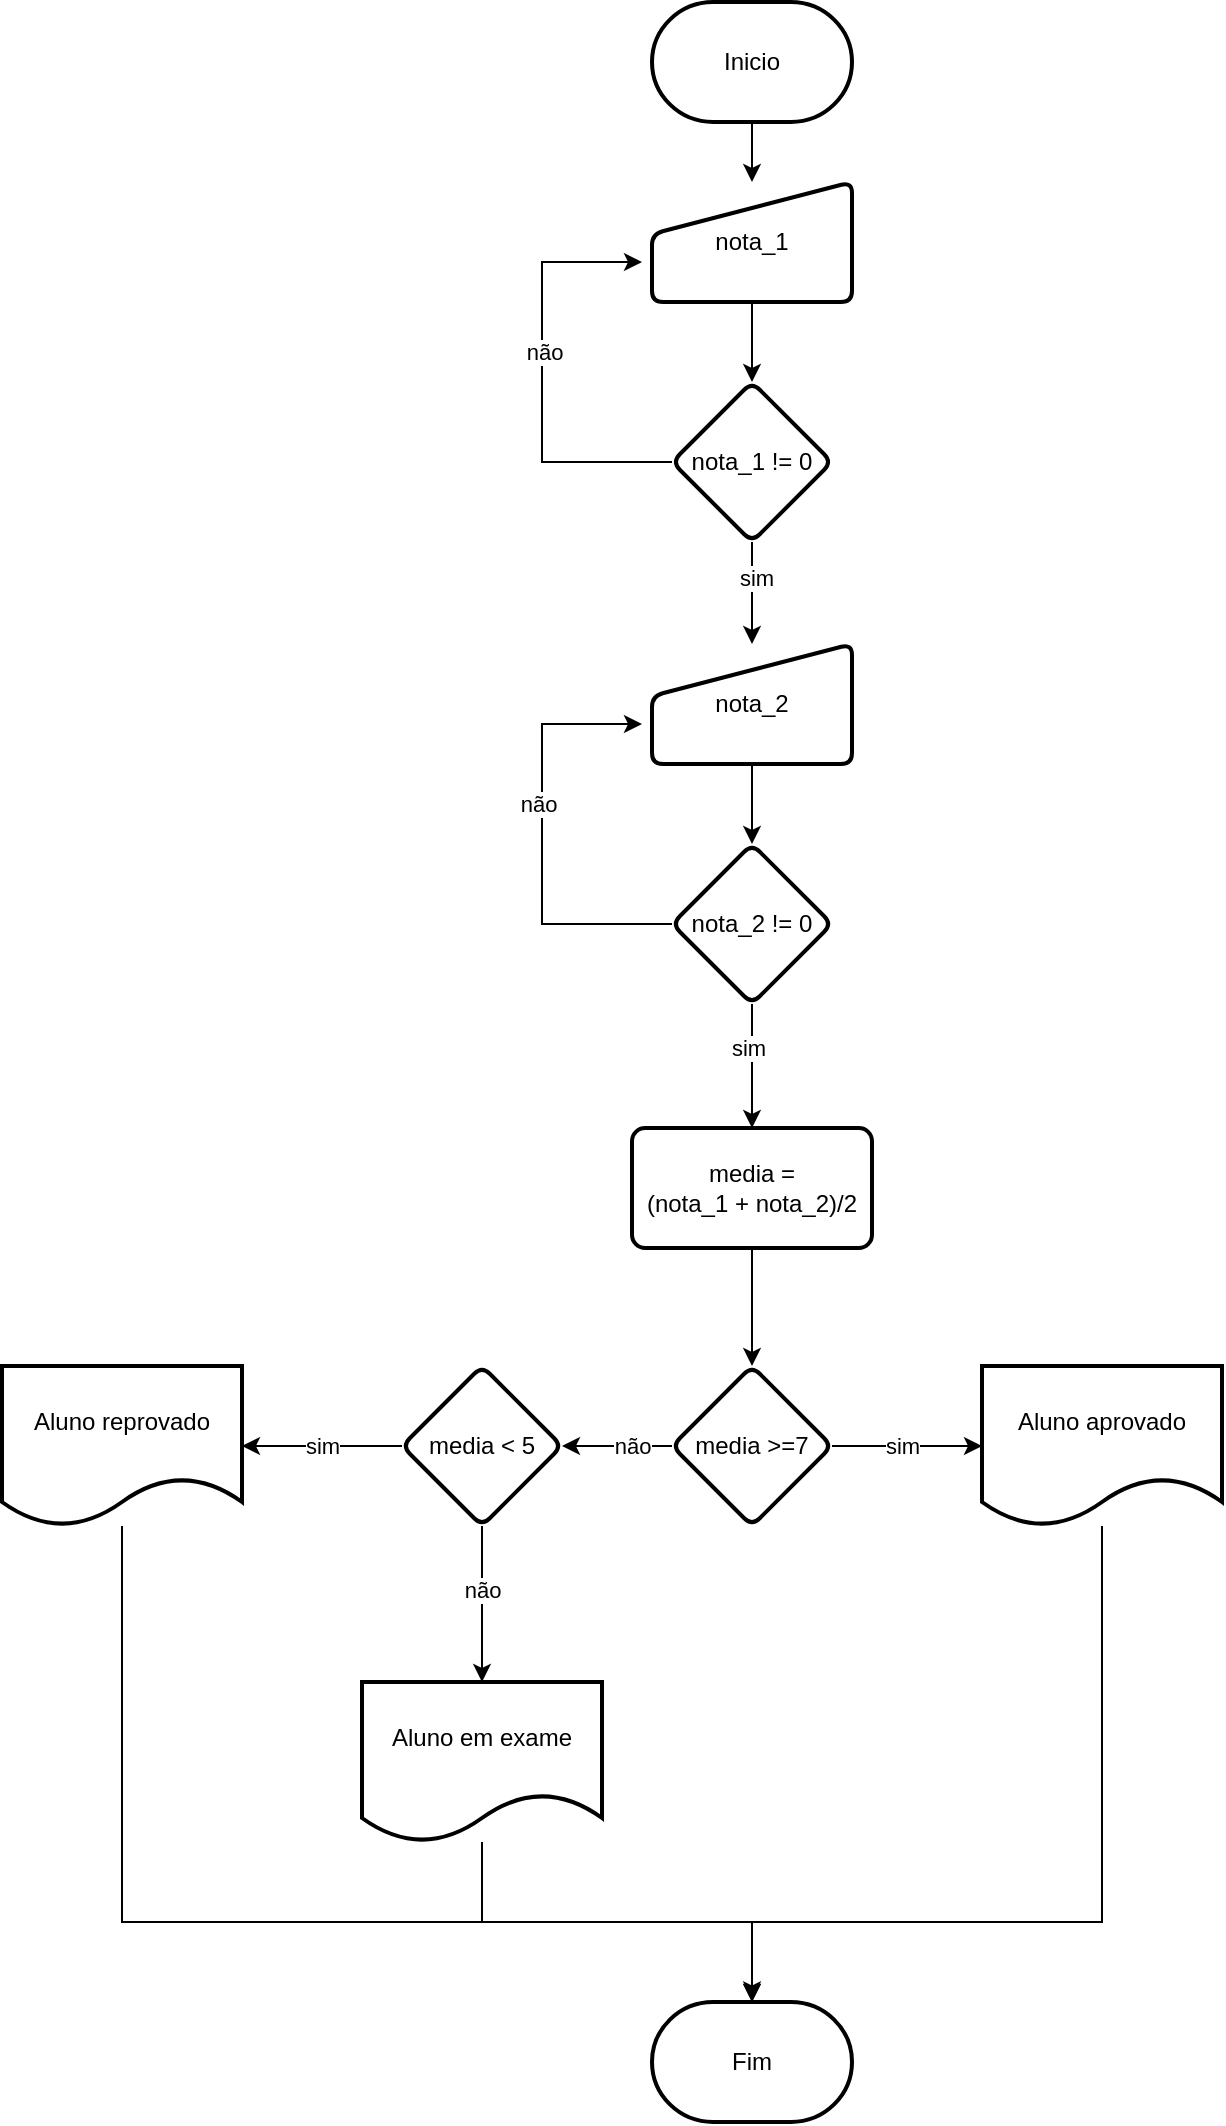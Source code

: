 <mxfile version="21.0.6" type="device"><diagram name="Page-1" id="BmxEwdMB-7z9nuNXe7Y4"><mxGraphModel dx="1434" dy="1892" grid="1" gridSize="10" guides="1" tooltips="1" connect="1" arrows="1" fold="1" page="1" pageScale="1" pageWidth="850" pageHeight="1100" math="0" shadow="0"><root><mxCell id="0"/><mxCell id="1" parent="0"/><mxCell id="svjthjuZwYAlyGfmFLS7-3" value="" style="edgeStyle=orthogonalEdgeStyle;rounded=0;orthogonalLoop=1;jettySize=auto;html=1;" edge="1" parent="1" source="svjthjuZwYAlyGfmFLS7-1" target="svjthjuZwYAlyGfmFLS7-2"><mxGeometry relative="1" as="geometry"/></mxCell><mxCell id="svjthjuZwYAlyGfmFLS7-1" value="Inicio" style="strokeWidth=2;html=1;shape=mxgraph.flowchart.terminator;whiteSpace=wrap;" vertex="1" parent="1"><mxGeometry x="375" width="100" height="60" as="geometry"/></mxCell><mxCell id="svjthjuZwYAlyGfmFLS7-5" value="" style="edgeStyle=orthogonalEdgeStyle;rounded=0;orthogonalLoop=1;jettySize=auto;html=1;" edge="1" parent="1" source="svjthjuZwYAlyGfmFLS7-2" target="svjthjuZwYAlyGfmFLS7-4"><mxGeometry relative="1" as="geometry"/></mxCell><mxCell id="svjthjuZwYAlyGfmFLS7-2" value="nota_1" style="html=1;strokeWidth=2;shape=manualInput;whiteSpace=wrap;rounded=1;size=26;arcSize=11;" vertex="1" parent="1"><mxGeometry x="375" y="90" width="100" height="60" as="geometry"/></mxCell><mxCell id="svjthjuZwYAlyGfmFLS7-6" style="edgeStyle=orthogonalEdgeStyle;rounded=0;orthogonalLoop=1;jettySize=auto;html=1;" edge="1" parent="1" source="svjthjuZwYAlyGfmFLS7-4"><mxGeometry relative="1" as="geometry"><mxPoint x="370" y="130" as="targetPoint"/><Array as="points"><mxPoint x="320" y="230"/></Array></mxGeometry></mxCell><mxCell id="svjthjuZwYAlyGfmFLS7-31" value="não" style="edgeLabel;html=1;align=center;verticalAlign=middle;resizable=0;points=[];" vertex="1" connectable="0" parent="svjthjuZwYAlyGfmFLS7-6"><mxGeometry x="0.12" y="-1" relative="1" as="geometry"><mxPoint as="offset"/></mxGeometry></mxCell><mxCell id="svjthjuZwYAlyGfmFLS7-8" value="" style="edgeStyle=orthogonalEdgeStyle;rounded=0;orthogonalLoop=1;jettySize=auto;html=1;" edge="1" parent="1" source="svjthjuZwYAlyGfmFLS7-4" target="svjthjuZwYAlyGfmFLS7-7"><mxGeometry relative="1" as="geometry"/></mxCell><mxCell id="svjthjuZwYAlyGfmFLS7-30" value="sim" style="edgeLabel;html=1;align=center;verticalAlign=middle;resizable=0;points=[];" vertex="1" connectable="0" parent="svjthjuZwYAlyGfmFLS7-8"><mxGeometry x="-0.318" y="2" relative="1" as="geometry"><mxPoint as="offset"/></mxGeometry></mxCell><mxCell id="svjthjuZwYAlyGfmFLS7-4" value="nota_1 != 0" style="rhombus;whiteSpace=wrap;html=1;strokeWidth=2;rounded=1;arcSize=11;" vertex="1" parent="1"><mxGeometry x="385" y="190" width="80" height="80" as="geometry"/></mxCell><mxCell id="svjthjuZwYAlyGfmFLS7-10" value="" style="edgeStyle=orthogonalEdgeStyle;rounded=0;orthogonalLoop=1;jettySize=auto;html=1;" edge="1" parent="1" source="svjthjuZwYAlyGfmFLS7-7" target="svjthjuZwYAlyGfmFLS7-9"><mxGeometry relative="1" as="geometry"/></mxCell><mxCell id="svjthjuZwYAlyGfmFLS7-7" value="&lt;div&gt;nota_2&lt;/div&gt;" style="html=1;strokeWidth=2;shape=manualInput;whiteSpace=wrap;rounded=1;size=26;arcSize=11;" vertex="1" parent="1"><mxGeometry x="375" y="321" width="100" height="60" as="geometry"/></mxCell><mxCell id="svjthjuZwYAlyGfmFLS7-11" style="edgeStyle=orthogonalEdgeStyle;rounded=0;orthogonalLoop=1;jettySize=auto;html=1;" edge="1" parent="1" source="svjthjuZwYAlyGfmFLS7-9"><mxGeometry relative="1" as="geometry"><mxPoint x="370" y="361" as="targetPoint"/><Array as="points"><mxPoint x="320" y="461"/></Array></mxGeometry></mxCell><mxCell id="svjthjuZwYAlyGfmFLS7-29" value="não" style="edgeLabel;html=1;align=center;verticalAlign=middle;resizable=0;points=[];" vertex="1" connectable="0" parent="svjthjuZwYAlyGfmFLS7-11"><mxGeometry x="0.165" y="2" relative="1" as="geometry"><mxPoint as="offset"/></mxGeometry></mxCell><mxCell id="svjthjuZwYAlyGfmFLS7-13" value="" style="edgeStyle=orthogonalEdgeStyle;rounded=0;orthogonalLoop=1;jettySize=auto;html=1;" edge="1" parent="1" source="svjthjuZwYAlyGfmFLS7-9" target="svjthjuZwYAlyGfmFLS7-12"><mxGeometry relative="1" as="geometry"/></mxCell><mxCell id="svjthjuZwYAlyGfmFLS7-28" value="sim" style="edgeLabel;html=1;align=center;verticalAlign=middle;resizable=0;points=[];" vertex="1" connectable="0" parent="svjthjuZwYAlyGfmFLS7-13"><mxGeometry x="-0.304" y="-2" relative="1" as="geometry"><mxPoint as="offset"/></mxGeometry></mxCell><mxCell id="svjthjuZwYAlyGfmFLS7-9" value="nota_2 != 0" style="rhombus;whiteSpace=wrap;html=1;strokeWidth=2;rounded=1;arcSize=11;" vertex="1" parent="1"><mxGeometry x="385" y="421" width="80" height="80" as="geometry"/></mxCell><mxCell id="svjthjuZwYAlyGfmFLS7-15" value="" style="edgeStyle=orthogonalEdgeStyle;rounded=0;orthogonalLoop=1;jettySize=auto;html=1;" edge="1" parent="1" source="svjthjuZwYAlyGfmFLS7-12" target="svjthjuZwYAlyGfmFLS7-14"><mxGeometry relative="1" as="geometry"/></mxCell><mxCell id="svjthjuZwYAlyGfmFLS7-12" value="&lt;div&gt;media = &lt;br&gt;&lt;/div&gt;&lt;div&gt;(nota_1 + nota_2)/2&lt;/div&gt;" style="whiteSpace=wrap;html=1;strokeWidth=2;rounded=1;arcSize=11;" vertex="1" parent="1"><mxGeometry x="365" y="563" width="120" height="60" as="geometry"/></mxCell><mxCell id="svjthjuZwYAlyGfmFLS7-17" value="" style="edgeStyle=orthogonalEdgeStyle;rounded=0;orthogonalLoop=1;jettySize=auto;html=1;" edge="1" parent="1" source="svjthjuZwYAlyGfmFLS7-14" target="svjthjuZwYAlyGfmFLS7-16"><mxGeometry relative="1" as="geometry"/></mxCell><mxCell id="svjthjuZwYAlyGfmFLS7-27" value="sim" style="edgeLabel;html=1;align=center;verticalAlign=middle;resizable=0;points=[];" vertex="1" connectable="0" parent="svjthjuZwYAlyGfmFLS7-17"><mxGeometry x="-0.422" y="-1" relative="1" as="geometry"><mxPoint x="13" y="-1" as="offset"/></mxGeometry></mxCell><mxCell id="svjthjuZwYAlyGfmFLS7-19" value="" style="edgeStyle=orthogonalEdgeStyle;rounded=0;orthogonalLoop=1;jettySize=auto;html=1;" edge="1" parent="1" source="svjthjuZwYAlyGfmFLS7-14" target="svjthjuZwYAlyGfmFLS7-18"><mxGeometry relative="1" as="geometry"/></mxCell><mxCell id="svjthjuZwYAlyGfmFLS7-26" value="não" style="edgeLabel;html=1;align=center;verticalAlign=middle;resizable=0;points=[];" vertex="1" connectable="0" parent="svjthjuZwYAlyGfmFLS7-19"><mxGeometry x="-0.378" relative="1" as="geometry"><mxPoint x="-3" as="offset"/></mxGeometry></mxCell><mxCell id="svjthjuZwYAlyGfmFLS7-14" value="media &amp;gt;=7" style="rhombus;whiteSpace=wrap;html=1;strokeWidth=2;rounded=1;arcSize=11;" vertex="1" parent="1"><mxGeometry x="385" y="682" width="80" height="80" as="geometry"/></mxCell><mxCell id="svjthjuZwYAlyGfmFLS7-35" style="edgeStyle=orthogonalEdgeStyle;rounded=0;orthogonalLoop=1;jettySize=auto;html=1;entryX=0.494;entryY=-0.021;entryDx=0;entryDy=0;entryPerimeter=0;" edge="1" parent="1" source="svjthjuZwYAlyGfmFLS7-16" target="svjthjuZwYAlyGfmFLS7-32"><mxGeometry relative="1" as="geometry"><mxPoint x="430" y="1000" as="targetPoint"/><Array as="points"><mxPoint x="600" y="960"/><mxPoint x="425" y="960"/><mxPoint x="425" y="999"/></Array></mxGeometry></mxCell><mxCell id="svjthjuZwYAlyGfmFLS7-16" value="Aluno aprovado" style="shape=document;whiteSpace=wrap;html=1;boundedLbl=1;strokeWidth=2;rounded=1;arcSize=11;" vertex="1" parent="1"><mxGeometry x="540" y="682" width="120" height="80" as="geometry"/></mxCell><mxCell id="svjthjuZwYAlyGfmFLS7-21" value="" style="edgeStyle=orthogonalEdgeStyle;rounded=0;orthogonalLoop=1;jettySize=auto;html=1;" edge="1" parent="1" source="svjthjuZwYAlyGfmFLS7-18" target="svjthjuZwYAlyGfmFLS7-20"><mxGeometry relative="1" as="geometry"/></mxCell><mxCell id="svjthjuZwYAlyGfmFLS7-25" value="sim" style="edgeLabel;html=1;align=center;verticalAlign=middle;resizable=0;points=[];" vertex="1" connectable="0" parent="svjthjuZwYAlyGfmFLS7-21"><mxGeometry x="-0.3" y="1" relative="1" as="geometry"><mxPoint x="-12" y="-1" as="offset"/></mxGeometry></mxCell><mxCell id="svjthjuZwYAlyGfmFLS7-23" value="" style="edgeStyle=orthogonalEdgeStyle;rounded=0;orthogonalLoop=1;jettySize=auto;html=1;" edge="1" parent="1" source="svjthjuZwYAlyGfmFLS7-18" target="svjthjuZwYAlyGfmFLS7-22"><mxGeometry relative="1" as="geometry"/></mxCell><mxCell id="svjthjuZwYAlyGfmFLS7-24" value="não" style="edgeLabel;html=1;align=center;verticalAlign=middle;resizable=0;points=[];" vertex="1" connectable="0" parent="svjthjuZwYAlyGfmFLS7-23"><mxGeometry x="-0.189" y="-2" relative="1" as="geometry"><mxPoint x="2" as="offset"/></mxGeometry></mxCell><mxCell id="svjthjuZwYAlyGfmFLS7-18" value="media &amp;lt; 5" style="rhombus;whiteSpace=wrap;html=1;strokeWidth=2;rounded=1;arcSize=11;" vertex="1" parent="1"><mxGeometry x="250" y="682" width="80" height="80" as="geometry"/></mxCell><mxCell id="svjthjuZwYAlyGfmFLS7-33" style="edgeStyle=orthogonalEdgeStyle;rounded=0;orthogonalLoop=1;jettySize=auto;html=1;entryX=0.5;entryY=0;entryDx=0;entryDy=0;entryPerimeter=0;" edge="1" parent="1" source="svjthjuZwYAlyGfmFLS7-20" target="svjthjuZwYAlyGfmFLS7-32"><mxGeometry relative="1" as="geometry"><mxPoint x="420" y="960" as="targetPoint"/><Array as="points"><mxPoint x="110" y="960"/><mxPoint x="425" y="960"/></Array></mxGeometry></mxCell><mxCell id="svjthjuZwYAlyGfmFLS7-20" value="Aluno reprovado" style="shape=document;whiteSpace=wrap;html=1;boundedLbl=1;strokeWidth=2;rounded=1;arcSize=11;" vertex="1" parent="1"><mxGeometry x="50" y="682" width="120" height="80" as="geometry"/></mxCell><mxCell id="svjthjuZwYAlyGfmFLS7-34" style="edgeStyle=orthogonalEdgeStyle;rounded=0;orthogonalLoop=1;jettySize=auto;html=1;entryX=0.5;entryY=0;entryDx=0;entryDy=0;entryPerimeter=0;" edge="1" parent="1" source="svjthjuZwYAlyGfmFLS7-22" target="svjthjuZwYAlyGfmFLS7-32"><mxGeometry relative="1" as="geometry"><mxPoint x="330" y="1000" as="targetPoint"/><Array as="points"><mxPoint x="290" y="960"/><mxPoint x="425" y="960"/></Array></mxGeometry></mxCell><mxCell id="svjthjuZwYAlyGfmFLS7-22" value="Aluno em exame" style="shape=document;whiteSpace=wrap;html=1;boundedLbl=1;strokeWidth=2;rounded=1;arcSize=11;" vertex="1" parent="1"><mxGeometry x="230" y="840" width="120" height="80" as="geometry"/></mxCell><mxCell id="svjthjuZwYAlyGfmFLS7-32" value="Fim" style="strokeWidth=2;html=1;shape=mxgraph.flowchart.terminator;whiteSpace=wrap;" vertex="1" parent="1"><mxGeometry x="375" y="1000" width="100" height="60" as="geometry"/></mxCell></root></mxGraphModel></diagram></mxfile>